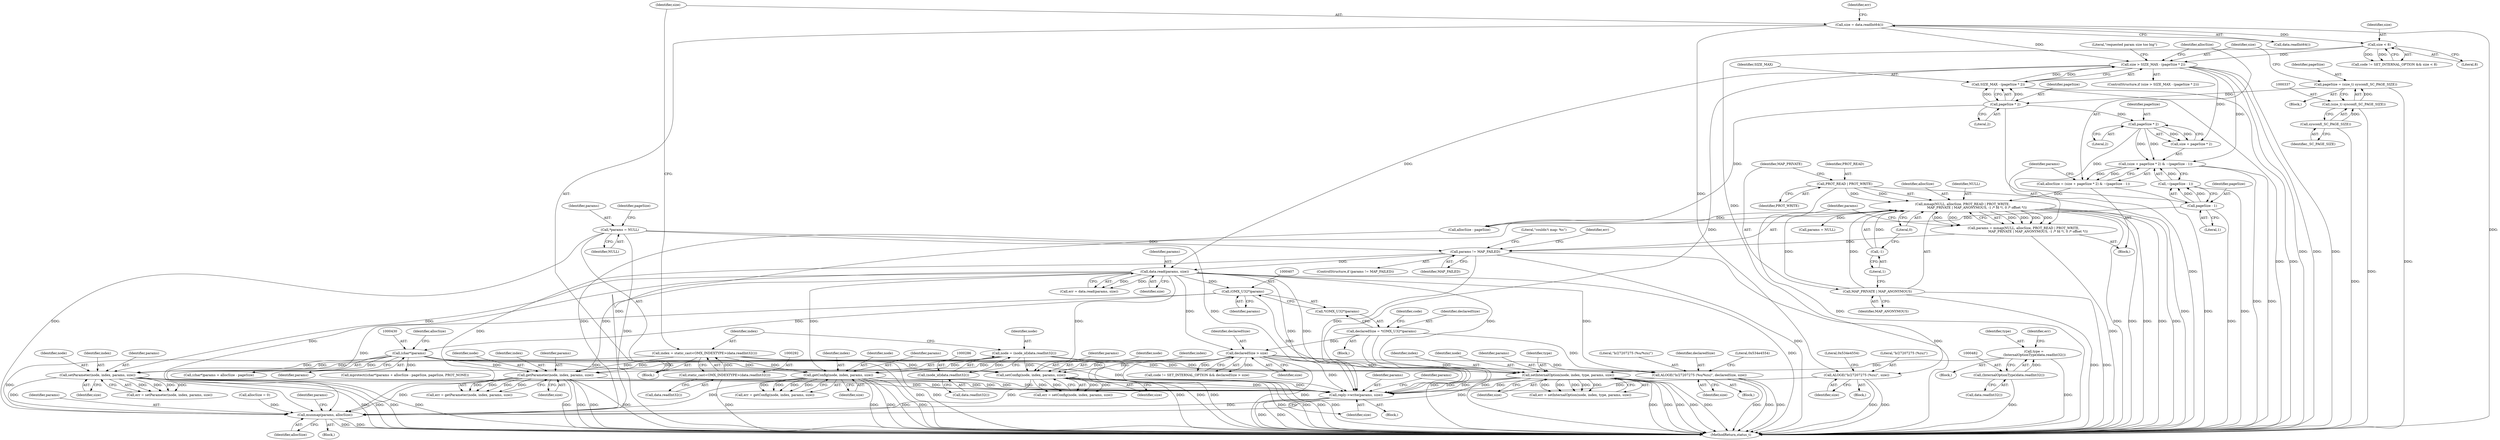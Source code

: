 digraph "0_Android_0bb5ced60304da7f61478ffd359e7ba65d72f181@API" {
"1000516" [label="(Call,reply->write(params, size))"];
"1000452" [label="(Call,setParameter(node, index, params, size))"];
"1000283" [label="(Call,node = (node_id)data.readInt32())"];
"1000285" [label="(Call,(node_id)data.readInt32())"];
"1000289" [label="(Call,index = static_cast<OMX_INDEXTYPE>(data.readInt32()))"];
"1000291" [label="(Call,static_cast<OMX_INDEXTYPE>(data.readInt32()))"];
"1000429" [label="(Call,(char*)params)"];
"1000406" [label="(Call,(OMX_U32*)params)"];
"1000386" [label="(Call,data.read(params, size))"];
"1000380" [label="(Call,params != MAP_FAILED)"];
"1000303" [label="(Call,*params = NULL)"];
"1000365" [label="(Call,params = mmap(NULL, allocSize, PROT_READ | PROT_WRITE,\n                            MAP_PRIVATE | MAP_ANONYMOUS, -1 /* fd */, 0 /* offset */))"];
"1000367" [label="(Call,mmap(NULL, allocSize, PROT_READ | PROT_WRITE,\n                            MAP_PRIVATE | MAP_ANONYMOUS, -1 /* fd */, 0 /* offset */))"];
"1000353" [label="(Call,allocSize = (size + pageSize * 2) & ~(pageSize - 1))"];
"1000355" [label="(Call,(size + pageSize * 2) & ~(pageSize - 1))"];
"1000341" [label="(Call,size > SIZE_MAX - (pageSize * 2))"];
"1000295" [label="(Call,size = data.readInt64())"];
"1000319" [label="(Call,size < 8)"];
"1000343" [label="(Call,SIZE_MAX - (pageSize * 2))"];
"1000345" [label="(Call,pageSize * 2)"];
"1000334" [label="(Call,pageSize = (size_t) sysconf(_SC_PAGE_SIZE))"];
"1000336" [label="(Call,(size_t) sysconf(_SC_PAGE_SIZE))"];
"1000338" [label="(Call,sysconf(_SC_PAGE_SIZE))"];
"1000358" [label="(Call,pageSize * 2)"];
"1000361" [label="(Call,~(pageSize - 1))"];
"1000362" [label="(Call,pageSize - 1)"];
"1000370" [label="(Call,PROT_READ | PROT_WRITE)"];
"1000373" [label="(Call,MAP_PRIVATE | MAP_ANONYMOUS)"];
"1000376" [label="(Call,-1)"];
"1000414" [label="(Call,declaredSize > size)"];
"1000403" [label="(Call,declaredSize = *(OMX_U32*)params)"];
"1000443" [label="(Call,getParameter(node, index, params, size))"];
"1000461" [label="(Call,getConfig(node, index, params, size))"];
"1000470" [label="(Call,setConfig(node, index, params, size))"];
"1000486" [label="(Call,setInternalOption(node, index, type, params, size))"];
"1000479" [label="(Call,type =\n (InternalOptionType)data.readInt32())"];
"1000481" [label="(Call,(InternalOptionType)data.readInt32())"];
"1000323" [label="(Call,ALOGE(\"b/27207275 (%zu)\", size))"];
"1000418" [label="(Call,ALOGE(\"b/27207275 (%u/%zu)\", declaredSize, size))"];
"1000522" [label="(Call,munmap(params, allocSize))"];
"1000335" [label="(Identifier,pageSize)"];
"1000296" [label="(Identifier,size)"];
"1000284" [label="(Identifier,node)"];
"1000398" [label="(Block,)"];
"1000343" [label="(Call,SIZE_MAX - (pageSize * 2))"];
"1000444" [label="(Identifier,node)"];
"1000297" [label="(Call,data.readInt64())"];
"1000517" [label="(Identifier,params)"];
"1000323" [label="(Call,ALOGE(\"b/27207275 (%zu)\", size))"];
"1000304" [label="(Identifier,params)"];
"1000384" [label="(Call,err = data.read(params, size))"];
"1000419" [label="(Literal,\"b/27207275 (%u/%zu)\")"];
"1000362" [label="(Call,pageSize - 1)"];
"1000347" [label="(Literal,2)"];
"1000373" [label="(Call,MAP_PRIVATE | MAP_ANONYMOUS)"];
"1000387" [label="(Identifier,params)"];
"1000350" [label="(Literal,\"requested param size too big\")"];
"1000523" [label="(Identifier,params)"];
"1000319" [label="(Call,size < 8)"];
"1000428" [label="(Call,(char*)params + allocSize - pageSize)"];
"1000340" [label="(ControlStructure,if (size > SIZE_MAX - (pageSize * 2)))"];
"1000375" [label="(Identifier,MAP_ANONYMOUS)"];
"1000420" [label="(Identifier,declaredSize)"];
"1000445" [label="(Identifier,index)"];
"1000378" [label="(Literal,0)"];
"1000385" [label="(Identifier,err)"];
"1000479" [label="(Call,type =\n (InternalOptionType)data.readInt32())"];
"1000491" [label="(Identifier,size)"];
"1000369" [label="(Identifier,allocSize)"];
"1000429" [label="(Call,(char*)params)"];
"1000380" [label="(Call,params != MAP_FAILED)"];
"1000285" [label="(Call,(node_id)data.readInt32())"];
"1000524" [label="(Identifier,allocSize)"];
"1000406" [label="(Call,(OMX_U32*)params)"];
"1000521" [label="(Block,)"];
"1000358" [label="(Call,pageSize * 2)"];
"1000485" [label="(Identifier,err)"];
"1000388" [label="(Identifier,size)"];
"1000381" [label="(Identifier,params)"];
"1000311" [label="(Call,allocSize = 0)"];
"1000461" [label="(Call,getConfig(node, index, params, size))"];
"1000356" [label="(Call,size + pageSize * 2)"];
"1000498" [label="(Literal,\"couldn't map: %s\")"];
"1000417" [label="(Block,)"];
"1000291" [label="(Call,static_cast<OMX_INDEXTYPE>(data.readInt32()))"];
"1000443" [label="(Call,getParameter(node, index, params, size))"];
"1000453" [label="(Identifier,node)"];
"1000414" [label="(Call,declaredSize > size)"];
"1000367" [label="(Call,mmap(NULL, allocSize, PROT_READ | PROT_WRITE,\n                            MAP_PRIVATE | MAP_ANONYMOUS, -1 /* fd */, 0 /* offset */))"];
"1000354" [label="(Identifier,allocSize)"];
"1000431" [label="(Identifier,params)"];
"1000315" [label="(Call,code != SET_INTERNAL_OPTION && size < 8)"];
"1000463" [label="(Identifier,index)"];
"1000289" [label="(Call,index = static_cast<OMX_INDEXTYPE>(data.readInt32()))"];
"1000376" [label="(Call,-1)"];
"1000336" [label="(Call,(size_t) sysconf(_SC_PAGE_SIZE))"];
"1000481" [label="(Call,(InternalOptionType)data.readInt32())"];
"1000427" [label="(Call,mprotect((char*)params + allocSize - pageSize, pageSize, PROT_NONE))"];
"1000365" [label="(Call,params = mmap(NULL, allocSize, PROT_READ | PROT_WRITE,\n                            MAP_PRIVATE | MAP_ANONYMOUS, -1 /* fd */, 0 /* offset */))"];
"1000293" [label="(Call,data.readInt32())"];
"1000334" [label="(Call,pageSize = (size_t) sysconf(_SC_PAGE_SIZE))"];
"1000486" [label="(Call,setInternalOption(node, index, type, params, size))"];
"1000456" [label="(Identifier,size)"];
"1000346" [label="(Identifier,pageSize)"];
"1000404" [label="(Identifier,declaredSize)"];
"1000522" [label="(Call,munmap(params, allocSize))"];
"1000441" [label="(Call,err = getParameter(node, index, params, size))"];
"1000382" [label="(Identifier,MAP_FAILED)"];
"1000277" [label="(Block,)"];
"1000421" [label="(Identifier,size)"];
"1000295" [label="(Call,size = data.readInt64())"];
"1000345" [label="(Call,pageSize * 2)"];
"1000415" [label="(Identifier,declaredSize)"];
"1000477" [label="(Block,)"];
"1000423" [label="(Literal,0x534e4554)"];
"1000459" [label="(Call,err = getConfig(node, index, params, size))"];
"1000408" [label="(Identifier,params)"];
"1000325" [label="(Identifier,size)"];
"1000403" [label="(Call,declaredSize = *(OMX_U32*)params)"];
"1000416" [label="(Identifier,size)"];
"1000320" [label="(Identifier,size)"];
"1000283" [label="(Call,node = (node_id)data.readInt32())"];
"1000520" [label="(Identifier,params)"];
"1000352" [label="(Block,)"];
"1000338" [label="(Call,sysconf(_SC_PAGE_SIZE))"];
"1000290" [label="(Identifier,index)"];
"1000305" [label="(Identifier,NULL)"];
"1000327" [label="(Literal,0x534e4554)"];
"1000364" [label="(Literal,1)"];
"1000488" [label="(Identifier,index)"];
"1000342" [label="(Identifier,size)"];
"1000361" [label="(Call,~(pageSize - 1))"];
"1000468" [label="(Call,err = setConfig(node, index, params, size))"];
"1000412" [label="(Identifier,code)"];
"1000303" [label="(Call,*params = NULL)"];
"1000487" [label="(Identifier,node)"];
"1000339" [label="(Identifier,_SC_PAGE_SIZE)"];
"1000490" [label="(Identifier,params)"];
"1000433" [label="(Identifier,allocSize)"];
"1000355" [label="(Call,(size + pageSize * 2) & ~(pageSize - 1))"];
"1000454" [label="(Identifier,index)"];
"1000410" [label="(Call,code != SET_INTERNAL_OPTION && declaredSize > size)"];
"1000330" [label="(Block,)"];
"1000405" [label="(Call,*(OMX_U32*)params)"];
"1000484" [label="(Call,err = setInternalOption(node, index, type, params, size))"];
"1000374" [label="(Identifier,MAP_PRIVATE)"];
"1000368" [label="(Identifier,NULL)"];
"1000341" [label="(Call,size > SIZE_MAX - (pageSize * 2))"];
"1000455" [label="(Identifier,params)"];
"1000450" [label="(Call,err = setParameter(node, index, params, size))"];
"1000360" [label="(Literal,2)"];
"1000473" [label="(Identifier,params)"];
"1000321" [label="(Literal,8)"];
"1000526" [label="(Identifier,params)"];
"1000471" [label="(Identifier,node)"];
"1000322" [label="(Block,)"];
"1000418" [label="(Call,ALOGE(\"b/27207275 (%u/%zu)\", declaredSize, size))"];
"1000489" [label="(Identifier,type)"];
"1000359" [label="(Identifier,pageSize)"];
"1000366" [label="(Identifier,params)"];
"1001337" [label="(MethodReturn,status_t)"];
"1000446" [label="(Identifier,params)"];
"1000465" [label="(Identifier,size)"];
"1000372" [label="(Identifier,PROT_WRITE)"];
"1000516" [label="(Call,reply->write(params, size))"];
"1000353" [label="(Call,allocSize = (size + pageSize * 2) & ~(pageSize - 1))"];
"1000462" [label="(Identifier,node)"];
"1000300" [label="(Identifier,err)"];
"1000472" [label="(Identifier,index)"];
"1000483" [label="(Call,data.readInt32())"];
"1000287" [label="(Call,data.readInt32())"];
"1000464" [label="(Identifier,params)"];
"1000470" [label="(Call,setConfig(node, index, params, size))"];
"1000370" [label="(Call,PROT_READ | PROT_WRITE)"];
"1000371" [label="(Identifier,PROT_READ)"];
"1000363" [label="(Identifier,pageSize)"];
"1000525" [label="(Call,params = NULL)"];
"1000308" [label="(Identifier,pageSize)"];
"1000344" [label="(Identifier,SIZE_MAX)"];
"1000377" [label="(Literal,1)"];
"1000386" [label="(Call,data.read(params, size))"];
"1000452" [label="(Call,setParameter(node, index, params, size))"];
"1000324" [label="(Literal,\"b/27207275 (%zu)\")"];
"1000474" [label="(Identifier,size)"];
"1000447" [label="(Identifier,size)"];
"1000518" [label="(Identifier,size)"];
"1000480" [label="(Identifier,type)"];
"1000432" [label="(Call,allocSize - pageSize)"];
"1000379" [label="(ControlStructure,if (params != MAP_FAILED))"];
"1000515" [label="(Block,)"];
"1000516" -> "1000515"  [label="AST: "];
"1000516" -> "1000518"  [label="CFG: "];
"1000517" -> "1000516"  [label="AST: "];
"1000518" -> "1000516"  [label="AST: "];
"1000520" -> "1000516"  [label="CFG: "];
"1000516" -> "1001337"  [label="DDG: "];
"1000516" -> "1001337"  [label="DDG: "];
"1000452" -> "1000516"  [label="DDG: "];
"1000452" -> "1000516"  [label="DDG: "];
"1000303" -> "1000516"  [label="DDG: "];
"1000406" -> "1000516"  [label="DDG: "];
"1000443" -> "1000516"  [label="DDG: "];
"1000443" -> "1000516"  [label="DDG: "];
"1000386" -> "1000516"  [label="DDG: "];
"1000386" -> "1000516"  [label="DDG: "];
"1000429" -> "1000516"  [label="DDG: "];
"1000461" -> "1000516"  [label="DDG: "];
"1000461" -> "1000516"  [label="DDG: "];
"1000470" -> "1000516"  [label="DDG: "];
"1000470" -> "1000516"  [label="DDG: "];
"1000486" -> "1000516"  [label="DDG: "];
"1000486" -> "1000516"  [label="DDG: "];
"1000380" -> "1000516"  [label="DDG: "];
"1000341" -> "1000516"  [label="DDG: "];
"1000414" -> "1000516"  [label="DDG: "];
"1000323" -> "1000516"  [label="DDG: "];
"1000418" -> "1000516"  [label="DDG: "];
"1000516" -> "1000522"  [label="DDG: "];
"1000452" -> "1000450"  [label="AST: "];
"1000452" -> "1000456"  [label="CFG: "];
"1000453" -> "1000452"  [label="AST: "];
"1000454" -> "1000452"  [label="AST: "];
"1000455" -> "1000452"  [label="AST: "];
"1000456" -> "1000452"  [label="AST: "];
"1000450" -> "1000452"  [label="CFG: "];
"1000452" -> "1001337"  [label="DDG: "];
"1000452" -> "1001337"  [label="DDG: "];
"1000452" -> "1001337"  [label="DDG: "];
"1000452" -> "1001337"  [label="DDG: "];
"1000452" -> "1000450"  [label="DDG: "];
"1000452" -> "1000450"  [label="DDG: "];
"1000452" -> "1000450"  [label="DDG: "];
"1000452" -> "1000450"  [label="DDG: "];
"1000283" -> "1000452"  [label="DDG: "];
"1000289" -> "1000452"  [label="DDG: "];
"1000429" -> "1000452"  [label="DDG: "];
"1000386" -> "1000452"  [label="DDG: "];
"1000414" -> "1000452"  [label="DDG: "];
"1000452" -> "1000522"  [label="DDG: "];
"1000283" -> "1000277"  [label="AST: "];
"1000283" -> "1000285"  [label="CFG: "];
"1000284" -> "1000283"  [label="AST: "];
"1000285" -> "1000283"  [label="AST: "];
"1000290" -> "1000283"  [label="CFG: "];
"1000283" -> "1001337"  [label="DDG: "];
"1000283" -> "1001337"  [label="DDG: "];
"1000285" -> "1000283"  [label="DDG: "];
"1000283" -> "1000443"  [label="DDG: "];
"1000283" -> "1000461"  [label="DDG: "];
"1000283" -> "1000470"  [label="DDG: "];
"1000283" -> "1000486"  [label="DDG: "];
"1000285" -> "1000287"  [label="CFG: "];
"1000286" -> "1000285"  [label="AST: "];
"1000287" -> "1000285"  [label="AST: "];
"1000289" -> "1000277"  [label="AST: "];
"1000289" -> "1000291"  [label="CFG: "];
"1000290" -> "1000289"  [label="AST: "];
"1000291" -> "1000289"  [label="AST: "];
"1000296" -> "1000289"  [label="CFG: "];
"1000289" -> "1001337"  [label="DDG: "];
"1000289" -> "1001337"  [label="DDG: "];
"1000291" -> "1000289"  [label="DDG: "];
"1000289" -> "1000443"  [label="DDG: "];
"1000289" -> "1000461"  [label="DDG: "];
"1000289" -> "1000470"  [label="DDG: "];
"1000289" -> "1000486"  [label="DDG: "];
"1000291" -> "1000293"  [label="CFG: "];
"1000292" -> "1000291"  [label="AST: "];
"1000293" -> "1000291"  [label="AST: "];
"1000291" -> "1001337"  [label="DDG: "];
"1000429" -> "1000428"  [label="AST: "];
"1000429" -> "1000431"  [label="CFG: "];
"1000430" -> "1000429"  [label="AST: "];
"1000431" -> "1000429"  [label="AST: "];
"1000433" -> "1000429"  [label="CFG: "];
"1000429" -> "1000427"  [label="DDG: "];
"1000429" -> "1000428"  [label="DDG: "];
"1000406" -> "1000429"  [label="DDG: "];
"1000429" -> "1000443"  [label="DDG: "];
"1000429" -> "1000461"  [label="DDG: "];
"1000429" -> "1000470"  [label="DDG: "];
"1000429" -> "1000486"  [label="DDG: "];
"1000429" -> "1000522"  [label="DDG: "];
"1000406" -> "1000405"  [label="AST: "];
"1000406" -> "1000408"  [label="CFG: "];
"1000407" -> "1000406"  [label="AST: "];
"1000408" -> "1000406"  [label="AST: "];
"1000405" -> "1000406"  [label="CFG: "];
"1000386" -> "1000406"  [label="DDG: "];
"1000406" -> "1000522"  [label="DDG: "];
"1000386" -> "1000384"  [label="AST: "];
"1000386" -> "1000388"  [label="CFG: "];
"1000387" -> "1000386"  [label="AST: "];
"1000388" -> "1000386"  [label="AST: "];
"1000384" -> "1000386"  [label="CFG: "];
"1000386" -> "1001337"  [label="DDG: "];
"1000386" -> "1000384"  [label="DDG: "];
"1000386" -> "1000384"  [label="DDG: "];
"1000380" -> "1000386"  [label="DDG: "];
"1000341" -> "1000386"  [label="DDG: "];
"1000386" -> "1000414"  [label="DDG: "];
"1000386" -> "1000418"  [label="DDG: "];
"1000386" -> "1000443"  [label="DDG: "];
"1000386" -> "1000461"  [label="DDG: "];
"1000386" -> "1000470"  [label="DDG: "];
"1000386" -> "1000486"  [label="DDG: "];
"1000386" -> "1000522"  [label="DDG: "];
"1000380" -> "1000379"  [label="AST: "];
"1000380" -> "1000382"  [label="CFG: "];
"1000381" -> "1000380"  [label="AST: "];
"1000382" -> "1000380"  [label="AST: "];
"1000385" -> "1000380"  [label="CFG: "];
"1000498" -> "1000380"  [label="CFG: "];
"1000380" -> "1001337"  [label="DDG: "];
"1000380" -> "1001337"  [label="DDG: "];
"1000303" -> "1000380"  [label="DDG: "];
"1000365" -> "1000380"  [label="DDG: "];
"1000380" -> "1000522"  [label="DDG: "];
"1000303" -> "1000277"  [label="AST: "];
"1000303" -> "1000305"  [label="CFG: "];
"1000304" -> "1000303"  [label="AST: "];
"1000305" -> "1000303"  [label="AST: "];
"1000308" -> "1000303"  [label="CFG: "];
"1000303" -> "1001337"  [label="DDG: "];
"1000303" -> "1000522"  [label="DDG: "];
"1000365" -> "1000352"  [label="AST: "];
"1000365" -> "1000367"  [label="CFG: "];
"1000366" -> "1000365"  [label="AST: "];
"1000367" -> "1000365"  [label="AST: "];
"1000381" -> "1000365"  [label="CFG: "];
"1000365" -> "1001337"  [label="DDG: "];
"1000367" -> "1000365"  [label="DDG: "];
"1000367" -> "1000365"  [label="DDG: "];
"1000367" -> "1000365"  [label="DDG: "];
"1000367" -> "1000365"  [label="DDG: "];
"1000367" -> "1000365"  [label="DDG: "];
"1000367" -> "1000365"  [label="DDG: "];
"1000367" -> "1000378"  [label="CFG: "];
"1000368" -> "1000367"  [label="AST: "];
"1000369" -> "1000367"  [label="AST: "];
"1000370" -> "1000367"  [label="AST: "];
"1000373" -> "1000367"  [label="AST: "];
"1000376" -> "1000367"  [label="AST: "];
"1000378" -> "1000367"  [label="AST: "];
"1000367" -> "1001337"  [label="DDG: "];
"1000367" -> "1001337"  [label="DDG: "];
"1000367" -> "1001337"  [label="DDG: "];
"1000367" -> "1001337"  [label="DDG: "];
"1000367" -> "1001337"  [label="DDG: "];
"1000353" -> "1000367"  [label="DDG: "];
"1000370" -> "1000367"  [label="DDG: "];
"1000370" -> "1000367"  [label="DDG: "];
"1000373" -> "1000367"  [label="DDG: "];
"1000373" -> "1000367"  [label="DDG: "];
"1000376" -> "1000367"  [label="DDG: "];
"1000367" -> "1000432"  [label="DDG: "];
"1000367" -> "1000522"  [label="DDG: "];
"1000367" -> "1000525"  [label="DDG: "];
"1000353" -> "1000352"  [label="AST: "];
"1000353" -> "1000355"  [label="CFG: "];
"1000354" -> "1000353"  [label="AST: "];
"1000355" -> "1000353"  [label="AST: "];
"1000366" -> "1000353"  [label="CFG: "];
"1000353" -> "1001337"  [label="DDG: "];
"1000355" -> "1000353"  [label="DDG: "];
"1000355" -> "1000353"  [label="DDG: "];
"1000355" -> "1000361"  [label="CFG: "];
"1000356" -> "1000355"  [label="AST: "];
"1000361" -> "1000355"  [label="AST: "];
"1000355" -> "1001337"  [label="DDG: "];
"1000355" -> "1001337"  [label="DDG: "];
"1000341" -> "1000355"  [label="DDG: "];
"1000358" -> "1000355"  [label="DDG: "];
"1000358" -> "1000355"  [label="DDG: "];
"1000361" -> "1000355"  [label="DDG: "];
"1000341" -> "1000340"  [label="AST: "];
"1000341" -> "1000343"  [label="CFG: "];
"1000342" -> "1000341"  [label="AST: "];
"1000343" -> "1000341"  [label="AST: "];
"1000350" -> "1000341"  [label="CFG: "];
"1000354" -> "1000341"  [label="CFG: "];
"1000341" -> "1001337"  [label="DDG: "];
"1000341" -> "1001337"  [label="DDG: "];
"1000341" -> "1001337"  [label="DDG: "];
"1000295" -> "1000341"  [label="DDG: "];
"1000319" -> "1000341"  [label="DDG: "];
"1000343" -> "1000341"  [label="DDG: "];
"1000343" -> "1000341"  [label="DDG: "];
"1000341" -> "1000356"  [label="DDG: "];
"1000295" -> "1000277"  [label="AST: "];
"1000295" -> "1000297"  [label="CFG: "];
"1000296" -> "1000295"  [label="AST: "];
"1000297" -> "1000295"  [label="AST: "];
"1000300" -> "1000295"  [label="CFG: "];
"1000295" -> "1001337"  [label="DDG: "];
"1000295" -> "1000319"  [label="DDG: "];
"1000295" -> "1000323"  [label="DDG: "];
"1000319" -> "1000315"  [label="AST: "];
"1000319" -> "1000321"  [label="CFG: "];
"1000320" -> "1000319"  [label="AST: "];
"1000321" -> "1000319"  [label="AST: "];
"1000315" -> "1000319"  [label="CFG: "];
"1000319" -> "1000315"  [label="DDG: "];
"1000319" -> "1000315"  [label="DDG: "];
"1000319" -> "1000323"  [label="DDG: "];
"1000343" -> "1000345"  [label="CFG: "];
"1000344" -> "1000343"  [label="AST: "];
"1000345" -> "1000343"  [label="AST: "];
"1000343" -> "1001337"  [label="DDG: "];
"1000343" -> "1001337"  [label="DDG: "];
"1000345" -> "1000343"  [label="DDG: "];
"1000345" -> "1000343"  [label="DDG: "];
"1000345" -> "1000347"  [label="CFG: "];
"1000346" -> "1000345"  [label="AST: "];
"1000347" -> "1000345"  [label="AST: "];
"1000345" -> "1001337"  [label="DDG: "];
"1000334" -> "1000345"  [label="DDG: "];
"1000345" -> "1000358"  [label="DDG: "];
"1000345" -> "1000432"  [label="DDG: "];
"1000334" -> "1000330"  [label="AST: "];
"1000334" -> "1000336"  [label="CFG: "];
"1000335" -> "1000334"  [label="AST: "];
"1000336" -> "1000334"  [label="AST: "];
"1000342" -> "1000334"  [label="CFG: "];
"1000334" -> "1001337"  [label="DDG: "];
"1000336" -> "1000334"  [label="DDG: "];
"1000336" -> "1000338"  [label="CFG: "];
"1000337" -> "1000336"  [label="AST: "];
"1000338" -> "1000336"  [label="AST: "];
"1000336" -> "1001337"  [label="DDG: "];
"1000338" -> "1000336"  [label="DDG: "];
"1000338" -> "1000339"  [label="CFG: "];
"1000339" -> "1000338"  [label="AST: "];
"1000338" -> "1001337"  [label="DDG: "];
"1000358" -> "1000356"  [label="AST: "];
"1000358" -> "1000360"  [label="CFG: "];
"1000359" -> "1000358"  [label="AST: "];
"1000360" -> "1000358"  [label="AST: "];
"1000356" -> "1000358"  [label="CFG: "];
"1000358" -> "1000356"  [label="DDG: "];
"1000358" -> "1000356"  [label="DDG: "];
"1000358" -> "1000362"  [label="DDG: "];
"1000361" -> "1000362"  [label="CFG: "];
"1000362" -> "1000361"  [label="AST: "];
"1000361" -> "1001337"  [label="DDG: "];
"1000362" -> "1000361"  [label="DDG: "];
"1000362" -> "1000361"  [label="DDG: "];
"1000362" -> "1000364"  [label="CFG: "];
"1000363" -> "1000362"  [label="AST: "];
"1000364" -> "1000362"  [label="AST: "];
"1000362" -> "1001337"  [label="DDG: "];
"1000362" -> "1000432"  [label="DDG: "];
"1000370" -> "1000372"  [label="CFG: "];
"1000371" -> "1000370"  [label="AST: "];
"1000372" -> "1000370"  [label="AST: "];
"1000374" -> "1000370"  [label="CFG: "];
"1000370" -> "1001337"  [label="DDG: "];
"1000370" -> "1001337"  [label="DDG: "];
"1000373" -> "1000375"  [label="CFG: "];
"1000374" -> "1000373"  [label="AST: "];
"1000375" -> "1000373"  [label="AST: "];
"1000377" -> "1000373"  [label="CFG: "];
"1000373" -> "1001337"  [label="DDG: "];
"1000373" -> "1001337"  [label="DDG: "];
"1000376" -> "1000377"  [label="CFG: "];
"1000377" -> "1000376"  [label="AST: "];
"1000378" -> "1000376"  [label="CFG: "];
"1000414" -> "1000410"  [label="AST: "];
"1000414" -> "1000416"  [label="CFG: "];
"1000415" -> "1000414"  [label="AST: "];
"1000416" -> "1000414"  [label="AST: "];
"1000410" -> "1000414"  [label="CFG: "];
"1000414" -> "1001337"  [label="DDG: "];
"1000414" -> "1001337"  [label="DDG: "];
"1000414" -> "1000410"  [label="DDG: "];
"1000414" -> "1000410"  [label="DDG: "];
"1000403" -> "1000414"  [label="DDG: "];
"1000414" -> "1000418"  [label="DDG: "];
"1000414" -> "1000418"  [label="DDG: "];
"1000414" -> "1000443"  [label="DDG: "];
"1000414" -> "1000461"  [label="DDG: "];
"1000414" -> "1000470"  [label="DDG: "];
"1000414" -> "1000486"  [label="DDG: "];
"1000403" -> "1000398"  [label="AST: "];
"1000403" -> "1000405"  [label="CFG: "];
"1000404" -> "1000403"  [label="AST: "];
"1000405" -> "1000403"  [label="AST: "];
"1000412" -> "1000403"  [label="CFG: "];
"1000403" -> "1001337"  [label="DDG: "];
"1000403" -> "1001337"  [label="DDG: "];
"1000403" -> "1000418"  [label="DDG: "];
"1000443" -> "1000441"  [label="AST: "];
"1000443" -> "1000447"  [label="CFG: "];
"1000444" -> "1000443"  [label="AST: "];
"1000445" -> "1000443"  [label="AST: "];
"1000446" -> "1000443"  [label="AST: "];
"1000447" -> "1000443"  [label="AST: "];
"1000441" -> "1000443"  [label="CFG: "];
"1000443" -> "1001337"  [label="DDG: "];
"1000443" -> "1001337"  [label="DDG: "];
"1000443" -> "1001337"  [label="DDG: "];
"1000443" -> "1001337"  [label="DDG: "];
"1000443" -> "1000441"  [label="DDG: "];
"1000443" -> "1000441"  [label="DDG: "];
"1000443" -> "1000441"  [label="DDG: "];
"1000443" -> "1000441"  [label="DDG: "];
"1000443" -> "1000522"  [label="DDG: "];
"1000461" -> "1000459"  [label="AST: "];
"1000461" -> "1000465"  [label="CFG: "];
"1000462" -> "1000461"  [label="AST: "];
"1000463" -> "1000461"  [label="AST: "];
"1000464" -> "1000461"  [label="AST: "];
"1000465" -> "1000461"  [label="AST: "];
"1000459" -> "1000461"  [label="CFG: "];
"1000461" -> "1001337"  [label="DDG: "];
"1000461" -> "1001337"  [label="DDG: "];
"1000461" -> "1001337"  [label="DDG: "];
"1000461" -> "1001337"  [label="DDG: "];
"1000461" -> "1000459"  [label="DDG: "];
"1000461" -> "1000459"  [label="DDG: "];
"1000461" -> "1000459"  [label="DDG: "];
"1000461" -> "1000459"  [label="DDG: "];
"1000461" -> "1000522"  [label="DDG: "];
"1000470" -> "1000468"  [label="AST: "];
"1000470" -> "1000474"  [label="CFG: "];
"1000471" -> "1000470"  [label="AST: "];
"1000472" -> "1000470"  [label="AST: "];
"1000473" -> "1000470"  [label="AST: "];
"1000474" -> "1000470"  [label="AST: "];
"1000468" -> "1000470"  [label="CFG: "];
"1000470" -> "1001337"  [label="DDG: "];
"1000470" -> "1001337"  [label="DDG: "];
"1000470" -> "1001337"  [label="DDG: "];
"1000470" -> "1001337"  [label="DDG: "];
"1000470" -> "1000468"  [label="DDG: "];
"1000470" -> "1000468"  [label="DDG: "];
"1000470" -> "1000468"  [label="DDG: "];
"1000470" -> "1000468"  [label="DDG: "];
"1000470" -> "1000522"  [label="DDG: "];
"1000486" -> "1000484"  [label="AST: "];
"1000486" -> "1000491"  [label="CFG: "];
"1000487" -> "1000486"  [label="AST: "];
"1000488" -> "1000486"  [label="AST: "];
"1000489" -> "1000486"  [label="AST: "];
"1000490" -> "1000486"  [label="AST: "];
"1000491" -> "1000486"  [label="AST: "];
"1000484" -> "1000486"  [label="CFG: "];
"1000486" -> "1001337"  [label="DDG: "];
"1000486" -> "1001337"  [label="DDG: "];
"1000486" -> "1001337"  [label="DDG: "];
"1000486" -> "1001337"  [label="DDG: "];
"1000486" -> "1001337"  [label="DDG: "];
"1000486" -> "1000484"  [label="DDG: "];
"1000486" -> "1000484"  [label="DDG: "];
"1000486" -> "1000484"  [label="DDG: "];
"1000486" -> "1000484"  [label="DDG: "];
"1000486" -> "1000484"  [label="DDG: "];
"1000479" -> "1000486"  [label="DDG: "];
"1000486" -> "1000522"  [label="DDG: "];
"1000479" -> "1000477"  [label="AST: "];
"1000479" -> "1000481"  [label="CFG: "];
"1000480" -> "1000479"  [label="AST: "];
"1000481" -> "1000479"  [label="AST: "];
"1000485" -> "1000479"  [label="CFG: "];
"1000479" -> "1001337"  [label="DDG: "];
"1000481" -> "1000479"  [label="DDG: "];
"1000481" -> "1000483"  [label="CFG: "];
"1000482" -> "1000481"  [label="AST: "];
"1000483" -> "1000481"  [label="AST: "];
"1000481" -> "1001337"  [label="DDG: "];
"1000323" -> "1000322"  [label="AST: "];
"1000323" -> "1000325"  [label="CFG: "];
"1000324" -> "1000323"  [label="AST: "];
"1000325" -> "1000323"  [label="AST: "];
"1000327" -> "1000323"  [label="CFG: "];
"1000323" -> "1001337"  [label="DDG: "];
"1000323" -> "1001337"  [label="DDG: "];
"1000418" -> "1000417"  [label="AST: "];
"1000418" -> "1000421"  [label="CFG: "];
"1000419" -> "1000418"  [label="AST: "];
"1000420" -> "1000418"  [label="AST: "];
"1000421" -> "1000418"  [label="AST: "];
"1000423" -> "1000418"  [label="CFG: "];
"1000418" -> "1001337"  [label="DDG: "];
"1000418" -> "1001337"  [label="DDG: "];
"1000418" -> "1001337"  [label="DDG: "];
"1000522" -> "1000521"  [label="AST: "];
"1000522" -> "1000524"  [label="CFG: "];
"1000523" -> "1000522"  [label="AST: "];
"1000524" -> "1000522"  [label="AST: "];
"1000526" -> "1000522"  [label="CFG: "];
"1000522" -> "1001337"  [label="DDG: "];
"1000522" -> "1001337"  [label="DDG: "];
"1000311" -> "1000522"  [label="DDG: "];
"1000432" -> "1000522"  [label="DDG: "];
}
